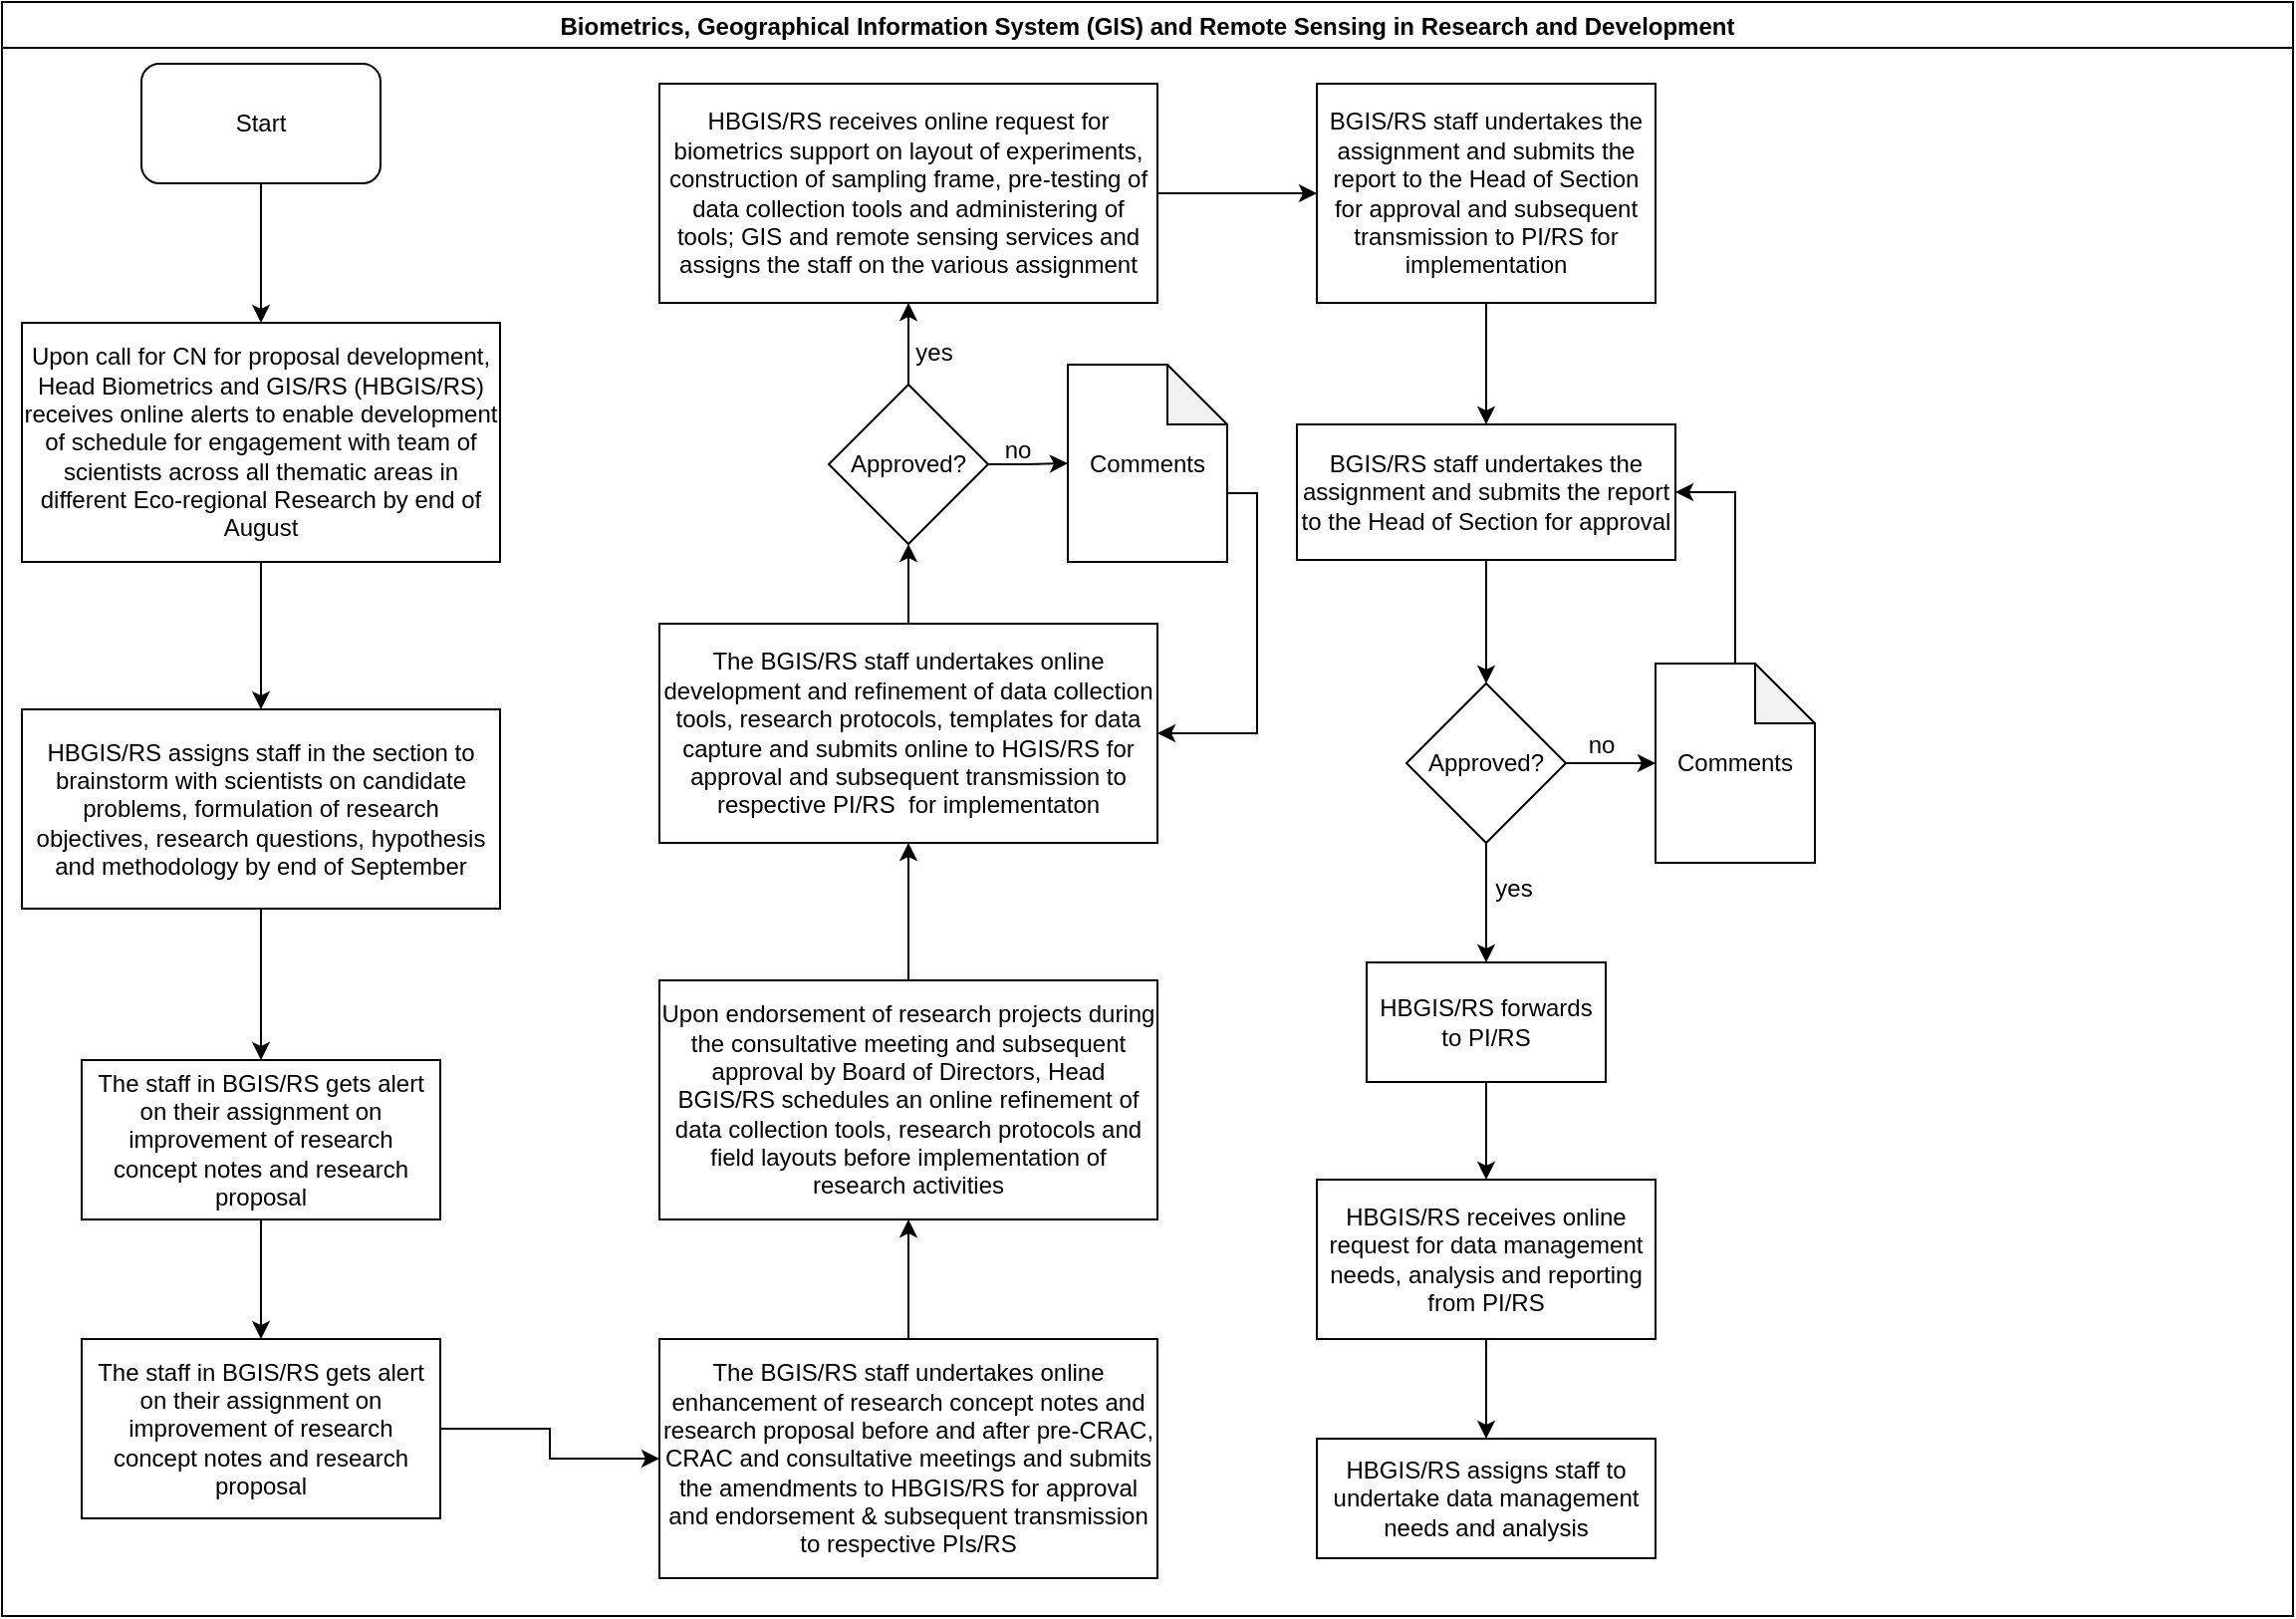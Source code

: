 <mxfile version="14.2.9" type="github">
  <diagram id="fuOGOzWeoMa8vZJxNKpX" name="Page-1">
    <mxGraphModel dx="1038" dy="519" grid="1" gridSize="10" guides="1" tooltips="1" connect="1" arrows="1" fold="1" page="1" pageScale="1" pageWidth="1169" pageHeight="827" math="0" shadow="0">
      <root>
        <mxCell id="0" />
        <mxCell id="1" parent="0" />
        <mxCell id="XHZeuVFJhN3NB_ccP10y-1" value="Biometrics, Geographical Information System (GIS) and Remote Sensing in Research and Development" style="swimlane;" parent="1" vertex="1">
          <mxGeometry x="10" y="9" width="1150" height="810" as="geometry" />
        </mxCell>
        <mxCell id="XHZeuVFJhN3NB_ccP10y-2" value="Start" style="rounded=1;whiteSpace=wrap;html=1;" parent="XHZeuVFJhN3NB_ccP10y-1" vertex="1">
          <mxGeometry x="70" y="31" width="120" height="60" as="geometry" />
        </mxCell>
        <mxCell id="XHZeuVFJhN3NB_ccP10y-5" value="Upon call for CN for proposal development, Head Biometrics and GIS/RS (HBGIS/RS) receives online alerts to enable development of schedule for engagement with team of scientists across all thematic areas in different Eco-regional Research by end of August" style="rounded=0;whiteSpace=wrap;html=1;" parent="XHZeuVFJhN3NB_ccP10y-1" vertex="1">
          <mxGeometry x="10" y="161" width="240" height="120" as="geometry" />
        </mxCell>
        <mxCell id="XHZeuVFJhN3NB_ccP10y-4" value="" style="edgeStyle=orthogonalEdgeStyle;rounded=0;orthogonalLoop=1;jettySize=auto;html=1;" parent="XHZeuVFJhN3NB_ccP10y-1" source="XHZeuVFJhN3NB_ccP10y-2" target="XHZeuVFJhN3NB_ccP10y-5" edge="1">
          <mxGeometry relative="1" as="geometry">
            <mxPoint x="130" y="191" as="targetPoint" />
          </mxGeometry>
        </mxCell>
        <mxCell id="XHZeuVFJhN3NB_ccP10y-12" value="The staff in BGIS/RS gets alert on their assignment on improvement of research concept notes and research proposal" style="whiteSpace=wrap;html=1;rounded=0;" parent="XHZeuVFJhN3NB_ccP10y-1" vertex="1">
          <mxGeometry x="40" y="671" width="180" height="90" as="geometry" />
        </mxCell>
        <mxCell id="XHZeuVFJhN3NB_ccP10y-6" value="HBGIS/RS assigns staff in the section to brainstorm with scientists on candidate problems, formulation of research objectives, research questions, hypothesis and methodology by end of September" style="rounded=0;whiteSpace=wrap;html=1;" parent="XHZeuVFJhN3NB_ccP10y-1" vertex="1">
          <mxGeometry x="10" y="355" width="240" height="100" as="geometry" />
        </mxCell>
        <mxCell id="XHZeuVFJhN3NB_ccP10y-7" value="" style="edgeStyle=orthogonalEdgeStyle;rounded=0;orthogonalLoop=1;jettySize=auto;html=1;" parent="XHZeuVFJhN3NB_ccP10y-1" source="XHZeuVFJhN3NB_ccP10y-5" target="XHZeuVFJhN3NB_ccP10y-6" edge="1">
          <mxGeometry relative="1" as="geometry" />
        </mxCell>
        <mxCell id="XHZeuVFJhN3NB_ccP10y-10" value="The staff in BGIS/RS gets alert on their assignment on improvement of research concept notes and research proposal" style="rounded=0;whiteSpace=wrap;html=1;" parent="XHZeuVFJhN3NB_ccP10y-1" vertex="1">
          <mxGeometry x="40" y="531" width="180" height="80" as="geometry" />
        </mxCell>
        <mxCell id="XHZeuVFJhN3NB_ccP10y-11" value="" style="edgeStyle=orthogonalEdgeStyle;rounded=0;orthogonalLoop=1;jettySize=auto;html=1;" parent="XHZeuVFJhN3NB_ccP10y-1" source="XHZeuVFJhN3NB_ccP10y-6" target="XHZeuVFJhN3NB_ccP10y-10" edge="1">
          <mxGeometry relative="1" as="geometry" />
        </mxCell>
        <mxCell id="XHZeuVFJhN3NB_ccP10y-13" value="" style="edgeStyle=orthogonalEdgeStyle;rounded=0;orthogonalLoop=1;jettySize=auto;html=1;" parent="XHZeuVFJhN3NB_ccP10y-1" source="XHZeuVFJhN3NB_ccP10y-10" target="XHZeuVFJhN3NB_ccP10y-12" edge="1">
          <mxGeometry relative="1" as="geometry" />
        </mxCell>
        <mxCell id="XHZeuVFJhN3NB_ccP10y-14" value="The BGIS/RS staff undertakes online enhancement of research concept notes and research proposal before and after pre-CRAC, CRAC and consultative meetings and submits the amendments to HBGIS/RS for approval and endorsement &amp;amp; subsequent transmission to respective PIs/RS" style="whiteSpace=wrap;html=1;rounded=0;" parent="XHZeuVFJhN3NB_ccP10y-1" vertex="1">
          <mxGeometry x="330" y="671" width="250" height="120" as="geometry" />
        </mxCell>
        <mxCell id="XHZeuVFJhN3NB_ccP10y-15" value="" style="edgeStyle=orthogonalEdgeStyle;rounded=0;orthogonalLoop=1;jettySize=auto;html=1;" parent="XHZeuVFJhN3NB_ccP10y-1" source="XHZeuVFJhN3NB_ccP10y-12" target="XHZeuVFJhN3NB_ccP10y-14" edge="1">
          <mxGeometry relative="1" as="geometry" />
        </mxCell>
        <mxCell id="XHZeuVFJhN3NB_ccP10y-16" value="Upon endorsement of research projects during the consultative meeting and subsequent approval by Board of Directors, Head BGIS/RS schedules an online refinement of data collection tools, research protocols and field layouts before implementation of research activities" style="whiteSpace=wrap;html=1;rounded=0;" parent="XHZeuVFJhN3NB_ccP10y-1" vertex="1">
          <mxGeometry x="330" y="491" width="250" height="120" as="geometry" />
        </mxCell>
        <mxCell id="XHZeuVFJhN3NB_ccP10y-17" value="" style="edgeStyle=orthogonalEdgeStyle;rounded=0;orthogonalLoop=1;jettySize=auto;html=1;" parent="XHZeuVFJhN3NB_ccP10y-1" source="XHZeuVFJhN3NB_ccP10y-14" target="XHZeuVFJhN3NB_ccP10y-16" edge="1">
          <mxGeometry relative="1" as="geometry" />
        </mxCell>
        <mxCell id="XHZeuVFJhN3NB_ccP10y-20" value="HBGIS/RS receives online request for biometrics support on layout of experiments, construction of sampling frame, pre-testing of data collection tools and administering of tools; GIS and remote sensing services and assigns the staff on the various assignment" style="whiteSpace=wrap;html=1;rounded=0;" parent="XHZeuVFJhN3NB_ccP10y-1" vertex="1">
          <mxGeometry x="330" y="41" width="250" height="110" as="geometry" />
        </mxCell>
        <mxCell id="XHZeuVFJhN3NB_ccP10y-22" value="BGIS/RS staff undertakes the assignment and submits the report to the Head of Section for approval and subsequent transmission to PI/RS for implementation" style="whiteSpace=wrap;html=1;rounded=0;" parent="XHZeuVFJhN3NB_ccP10y-1" vertex="1">
          <mxGeometry x="660" y="41" width="170" height="110" as="geometry" />
        </mxCell>
        <mxCell id="XHZeuVFJhN3NB_ccP10y-23" value="" style="edgeStyle=orthogonalEdgeStyle;rounded=0;orthogonalLoop=1;jettySize=auto;html=1;" parent="XHZeuVFJhN3NB_ccP10y-1" source="XHZeuVFJhN3NB_ccP10y-20" target="XHZeuVFJhN3NB_ccP10y-22" edge="1">
          <mxGeometry relative="1" as="geometry" />
        </mxCell>
        <mxCell id="vXpb-M9bucNvmn0f4WJD-1" value="Approved?" style="rhombus;whiteSpace=wrap;html=1;rounded=0;" vertex="1" parent="XHZeuVFJhN3NB_ccP10y-1">
          <mxGeometry x="415" y="192" width="80" height="80" as="geometry" />
        </mxCell>
        <mxCell id="vXpb-M9bucNvmn0f4WJD-4" value="" style="edgeStyle=orthogonalEdgeStyle;rounded=0;orthogonalLoop=1;jettySize=auto;html=1;entryX=0.5;entryY=1;entryDx=0;entryDy=0;" edge="1" parent="XHZeuVFJhN3NB_ccP10y-1" source="vXpb-M9bucNvmn0f4WJD-1" target="XHZeuVFJhN3NB_ccP10y-20">
          <mxGeometry relative="1" as="geometry">
            <mxPoint x="455" y="81" as="targetPoint" />
          </mxGeometry>
        </mxCell>
        <mxCell id="XHZeuVFJhN3NB_ccP10y-18" value="The BGIS/RS staff undertakes online development and refinement of data collection tools, research protocols, templates for data capture and submits online to HGIS/RS for approval and subsequent transmission to respective PI/RS&amp;nbsp; for implementaton" style="whiteSpace=wrap;html=1;rounded=0;" parent="XHZeuVFJhN3NB_ccP10y-1" vertex="1">
          <mxGeometry x="330" y="312" width="250" height="110" as="geometry" />
        </mxCell>
        <mxCell id="XHZeuVFJhN3NB_ccP10y-19" value="" style="edgeStyle=orthogonalEdgeStyle;rounded=0;orthogonalLoop=1;jettySize=auto;html=1;" parent="XHZeuVFJhN3NB_ccP10y-1" source="XHZeuVFJhN3NB_ccP10y-16" target="XHZeuVFJhN3NB_ccP10y-18" edge="1">
          <mxGeometry relative="1" as="geometry" />
        </mxCell>
        <mxCell id="vXpb-M9bucNvmn0f4WJD-2" value="" style="edgeStyle=orthogonalEdgeStyle;rounded=0;orthogonalLoop=1;jettySize=auto;html=1;" edge="1" parent="XHZeuVFJhN3NB_ccP10y-1" source="XHZeuVFJhN3NB_ccP10y-18" target="vXpb-M9bucNvmn0f4WJD-1">
          <mxGeometry relative="1" as="geometry" />
        </mxCell>
        <mxCell id="vXpb-M9bucNvmn0f4WJD-5" value="Comments" style="shape=note;whiteSpace=wrap;html=1;backgroundOutline=1;darkOpacity=0.05;rounded=0;" vertex="1" parent="XHZeuVFJhN3NB_ccP10y-1">
          <mxGeometry x="535" y="182" width="80" height="99" as="geometry" />
        </mxCell>
        <mxCell id="vXpb-M9bucNvmn0f4WJD-6" value="" style="edgeStyle=orthogonalEdgeStyle;rounded=0;orthogonalLoop=1;jettySize=auto;html=1;" edge="1" parent="XHZeuVFJhN3NB_ccP10y-1" source="vXpb-M9bucNvmn0f4WJD-1" target="vXpb-M9bucNvmn0f4WJD-5">
          <mxGeometry relative="1" as="geometry" />
        </mxCell>
        <mxCell id="vXpb-M9bucNvmn0f4WJD-8" value="" style="edgeStyle=orthogonalEdgeStyle;rounded=0;orthogonalLoop=1;jettySize=auto;html=1;entryX=1;entryY=0.5;entryDx=0;entryDy=0;exitX=0;exitY=0;exitDx=80;exitDy=64.5;exitPerimeter=0;" edge="1" parent="XHZeuVFJhN3NB_ccP10y-1" source="vXpb-M9bucNvmn0f4WJD-5" target="XHZeuVFJhN3NB_ccP10y-18">
          <mxGeometry relative="1" as="geometry">
            <mxPoint x="575" y="380.5" as="targetPoint" />
            <Array as="points">
              <mxPoint x="630" y="247" />
              <mxPoint x="630" y="367" />
            </Array>
          </mxGeometry>
        </mxCell>
        <mxCell id="vXpb-M9bucNvmn0f4WJD-9" value="no" style="text;html=1;strokeColor=none;fillColor=none;align=center;verticalAlign=middle;whiteSpace=wrap;rounded=0;" vertex="1" parent="XHZeuVFJhN3NB_ccP10y-1">
          <mxGeometry x="490" y="215" width="40" height="20" as="geometry" />
        </mxCell>
        <mxCell id="vXpb-M9bucNvmn0f4WJD-10" value="yes" style="text;html=1;strokeColor=none;fillColor=none;align=center;verticalAlign=middle;whiteSpace=wrap;rounded=0;" vertex="1" parent="XHZeuVFJhN3NB_ccP10y-1">
          <mxGeometry x="448" y="166" width="40" height="20" as="geometry" />
        </mxCell>
        <mxCell id="XHZeuVFJhN3NB_ccP10y-24" value="HBGIS/RS receives online request for data management needs, analysis and reporting from PI/RS" style="whiteSpace=wrap;html=1;rounded=0;" parent="XHZeuVFJhN3NB_ccP10y-1" vertex="1">
          <mxGeometry x="660" y="591" width="170" height="80" as="geometry" />
        </mxCell>
        <mxCell id="vXpb-M9bucNvmn0f4WJD-13" value="BGIS/RS staff undertakes the assignment and submits the report to the Head of Section for approval" style="rounded=0;whiteSpace=wrap;html=1;" vertex="1" parent="XHZeuVFJhN3NB_ccP10y-1">
          <mxGeometry x="650" y="212" width="190" height="68" as="geometry" />
        </mxCell>
        <mxCell id="vXpb-M9bucNvmn0f4WJD-12" value="" style="edgeStyle=orthogonalEdgeStyle;rounded=0;orthogonalLoop=1;jettySize=auto;html=1;" edge="1" parent="XHZeuVFJhN3NB_ccP10y-1" source="XHZeuVFJhN3NB_ccP10y-22" target="vXpb-M9bucNvmn0f4WJD-13">
          <mxGeometry relative="1" as="geometry">
            <mxPoint x="745" y="215" as="targetPoint" />
          </mxGeometry>
        </mxCell>
        <mxCell id="vXpb-M9bucNvmn0f4WJD-14" value="Approved?" style="rhombus;whiteSpace=wrap;html=1;rounded=0;" vertex="1" parent="XHZeuVFJhN3NB_ccP10y-1">
          <mxGeometry x="705" y="342" width="80" height="80" as="geometry" />
        </mxCell>
        <mxCell id="vXpb-M9bucNvmn0f4WJD-15" value="" style="edgeStyle=orthogonalEdgeStyle;rounded=0;orthogonalLoop=1;jettySize=auto;html=1;" edge="1" parent="XHZeuVFJhN3NB_ccP10y-1" source="vXpb-M9bucNvmn0f4WJD-13" target="vXpb-M9bucNvmn0f4WJD-14">
          <mxGeometry relative="1" as="geometry" />
        </mxCell>
        <mxCell id="vXpb-M9bucNvmn0f4WJD-16" value="HBGIS/RS forwards to PI/RS" style="whiteSpace=wrap;html=1;rounded=0;" vertex="1" parent="XHZeuVFJhN3NB_ccP10y-1">
          <mxGeometry x="685" y="482" width="120" height="60" as="geometry" />
        </mxCell>
        <mxCell id="vXpb-M9bucNvmn0f4WJD-17" value="" style="edgeStyle=orthogonalEdgeStyle;rounded=0;orthogonalLoop=1;jettySize=auto;html=1;" edge="1" parent="XHZeuVFJhN3NB_ccP10y-1" source="vXpb-M9bucNvmn0f4WJD-14" target="vXpb-M9bucNvmn0f4WJD-16">
          <mxGeometry relative="1" as="geometry" />
        </mxCell>
        <mxCell id="vXpb-M9bucNvmn0f4WJD-18" value="Comments" style="shape=note;whiteSpace=wrap;html=1;backgroundOutline=1;darkOpacity=0.05;rounded=0;" vertex="1" parent="XHZeuVFJhN3NB_ccP10y-1">
          <mxGeometry x="830" y="332" width="80" height="100" as="geometry" />
        </mxCell>
        <mxCell id="vXpb-M9bucNvmn0f4WJD-19" value="" style="edgeStyle=orthogonalEdgeStyle;rounded=0;orthogonalLoop=1;jettySize=auto;html=1;" edge="1" parent="XHZeuVFJhN3NB_ccP10y-1" source="vXpb-M9bucNvmn0f4WJD-14" target="vXpb-M9bucNvmn0f4WJD-18">
          <mxGeometry relative="1" as="geometry" />
        </mxCell>
        <mxCell id="vXpb-M9bucNvmn0f4WJD-21" value="" style="edgeStyle=orthogonalEdgeStyle;rounded=0;orthogonalLoop=1;jettySize=auto;html=1;entryX=1;entryY=0.5;entryDx=0;entryDy=0;" edge="1" parent="XHZeuVFJhN3NB_ccP10y-1" source="vXpb-M9bucNvmn0f4WJD-18" target="vXpb-M9bucNvmn0f4WJD-13">
          <mxGeometry relative="1" as="geometry">
            <mxPoint x="870" y="232" as="targetPoint" />
          </mxGeometry>
        </mxCell>
        <mxCell id="vXpb-M9bucNvmn0f4WJD-22" value="yes" style="text;html=1;strokeColor=none;fillColor=none;align=center;verticalAlign=middle;whiteSpace=wrap;rounded=0;" vertex="1" parent="XHZeuVFJhN3NB_ccP10y-1">
          <mxGeometry x="739" y="435" width="40" height="20" as="geometry" />
        </mxCell>
        <mxCell id="vXpb-M9bucNvmn0f4WJD-25" value="" style="edgeStyle=orthogonalEdgeStyle;rounded=0;orthogonalLoop=1;jettySize=auto;html=1;entryX=0.5;entryY=0;entryDx=0;entryDy=0;" edge="1" parent="XHZeuVFJhN3NB_ccP10y-1" source="vXpb-M9bucNvmn0f4WJD-16" target="XHZeuVFJhN3NB_ccP10y-24">
          <mxGeometry relative="1" as="geometry">
            <mxPoint x="745" y="622" as="targetPoint" />
          </mxGeometry>
        </mxCell>
        <mxCell id="vXpb-M9bucNvmn0f4WJD-26" value="HBGIS/RS assigns staff to undertake data management needs and analysis" style="whiteSpace=wrap;html=1;rounded=0;" vertex="1" parent="XHZeuVFJhN3NB_ccP10y-1">
          <mxGeometry x="660" y="721" width="170" height="60" as="geometry" />
        </mxCell>
        <mxCell id="vXpb-M9bucNvmn0f4WJD-27" value="" style="edgeStyle=orthogonalEdgeStyle;rounded=0;orthogonalLoop=1;jettySize=auto;html=1;" edge="1" parent="XHZeuVFJhN3NB_ccP10y-1" source="XHZeuVFJhN3NB_ccP10y-24" target="vXpb-M9bucNvmn0f4WJD-26">
          <mxGeometry relative="1" as="geometry" />
        </mxCell>
        <mxCell id="vXpb-M9bucNvmn0f4WJD-23" value="no" style="text;html=1;strokeColor=none;fillColor=none;align=center;verticalAlign=middle;whiteSpace=wrap;rounded=0;" vertex="1" parent="1">
          <mxGeometry x="793" y="372" width="40" height="20" as="geometry" />
        </mxCell>
      </root>
    </mxGraphModel>
  </diagram>
</mxfile>
